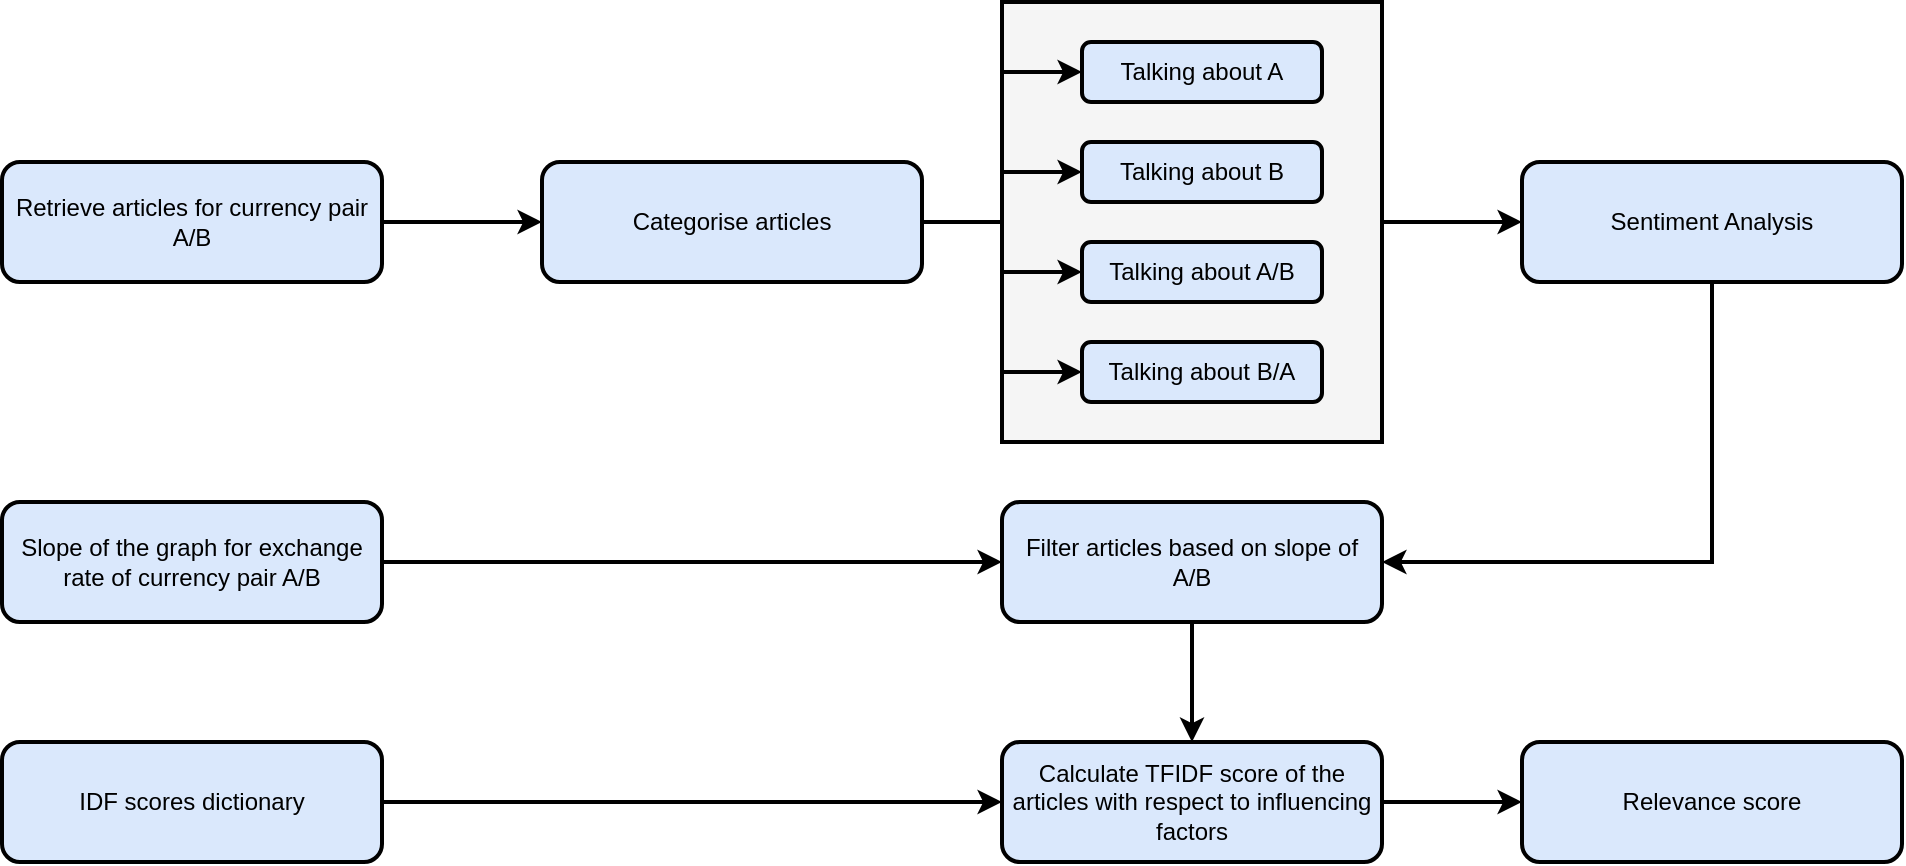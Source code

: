 <mxfile version="13.7.2" type="device"><diagram id="NrCRM8qiMLp74yDKXMti" name="Page-1"><mxGraphModel dx="1186" dy="644" grid="1" gridSize="10" guides="1" tooltips="1" connect="1" arrows="1" fold="1" page="1" pageScale="1" pageWidth="850" pageHeight="1100" math="0" shadow="0"><root><mxCell id="0"/><mxCell id="1" parent="0"/><mxCell id="PqlDiCKiqSGP9VYRMzlL-23" style="edgeStyle=orthogonalEdgeStyle;rounded=0;orthogonalLoop=1;jettySize=auto;html=1;strokeWidth=2;fillColor=#dae8fc;" parent="1" source="PqlDiCKiqSGP9VYRMzlL-16" target="PqlDiCKiqSGP9VYRMzlL-22" edge="1"><mxGeometry relative="1" as="geometry"/></mxCell><mxCell id="PqlDiCKiqSGP9VYRMzlL-16" value="" style="rounded=0;whiteSpace=wrap;html=1;strokeWidth=2;fillColor=#f5f5f5;fontColor=#333333;" parent="1" vertex="1"><mxGeometry x="520" y="70" width="190" height="220" as="geometry"/></mxCell><mxCell id="PqlDiCKiqSGP9VYRMzlL-12" style="edgeStyle=orthogonalEdgeStyle;rounded=0;orthogonalLoop=1;jettySize=auto;html=1;exitX=1;exitY=0.5;exitDx=0;exitDy=0;entryX=0;entryY=0.5;entryDx=0;entryDy=0;strokeWidth=2;fillColor=#dae8fc;" parent="1" source="PqlDiCKiqSGP9VYRMzlL-2" target="PqlDiCKiqSGP9VYRMzlL-11" edge="1"><mxGeometry relative="1" as="geometry"/></mxCell><mxCell id="PqlDiCKiqSGP9VYRMzlL-13" style="edgeStyle=orthogonalEdgeStyle;rounded=0;orthogonalLoop=1;jettySize=auto;html=1;exitX=1;exitY=0.5;exitDx=0;exitDy=0;entryX=0;entryY=0.5;entryDx=0;entryDy=0;strokeWidth=2;fillColor=#dae8fc;" parent="1" source="PqlDiCKiqSGP9VYRMzlL-2" target="PqlDiCKiqSGP9VYRMzlL-10" edge="1"><mxGeometry relative="1" as="geometry"/></mxCell><mxCell id="PqlDiCKiqSGP9VYRMzlL-14" style="edgeStyle=orthogonalEdgeStyle;rounded=0;orthogonalLoop=1;jettySize=auto;html=1;exitX=1;exitY=0.5;exitDx=0;exitDy=0;entryX=0;entryY=0.5;entryDx=0;entryDy=0;strokeWidth=2;fillColor=#dae8fc;" parent="1" source="PqlDiCKiqSGP9VYRMzlL-2" target="PqlDiCKiqSGP9VYRMzlL-9" edge="1"><mxGeometry relative="1" as="geometry"/></mxCell><mxCell id="PqlDiCKiqSGP9VYRMzlL-15" style="edgeStyle=orthogonalEdgeStyle;rounded=0;orthogonalLoop=1;jettySize=auto;html=1;exitX=1;exitY=0.5;exitDx=0;exitDy=0;entryX=0;entryY=0.5;entryDx=0;entryDy=0;strokeWidth=2;fillColor=#dae8fc;" parent="1" source="PqlDiCKiqSGP9VYRMzlL-2" target="PqlDiCKiqSGP9VYRMzlL-8" edge="1"><mxGeometry relative="1" as="geometry"/></mxCell><mxCell id="PqlDiCKiqSGP9VYRMzlL-2" value="Categorise articles" style="rounded=1;whiteSpace=wrap;html=1;strokeWidth=2;fillColor=#dae8fc;" parent="1" vertex="1"><mxGeometry x="290" y="150" width="190" height="60" as="geometry"/></mxCell><mxCell id="PqlDiCKiqSGP9VYRMzlL-8" value="Talking about B/A" style="rounded=1;whiteSpace=wrap;html=1;strokeWidth=2;fillColor=#dae8fc;" parent="1" vertex="1"><mxGeometry x="560" y="240" width="120" height="30" as="geometry"/></mxCell><mxCell id="PqlDiCKiqSGP9VYRMzlL-9" value="Talking about A/B" style="rounded=1;whiteSpace=wrap;html=1;strokeWidth=2;fillColor=#dae8fc;" parent="1" vertex="1"><mxGeometry x="560" y="190" width="120" height="30" as="geometry"/></mxCell><mxCell id="PqlDiCKiqSGP9VYRMzlL-10" value="Talking about B" style="rounded=1;whiteSpace=wrap;html=1;strokeWidth=2;fillColor=#dae8fc;" parent="1" vertex="1"><mxGeometry x="560" y="140" width="120" height="30" as="geometry"/></mxCell><mxCell id="PqlDiCKiqSGP9VYRMzlL-11" value="Talking about A" style="rounded=1;whiteSpace=wrap;html=1;strokeWidth=2;fillColor=#dae8fc;" parent="1" vertex="1"><mxGeometry x="560" y="90" width="120" height="30" as="geometry"/></mxCell><mxCell id="PqlDiCKiqSGP9VYRMzlL-18" style="edgeStyle=orthogonalEdgeStyle;rounded=0;orthogonalLoop=1;jettySize=auto;html=1;strokeWidth=2;fillColor=#dae8fc;" parent="1" source="PqlDiCKiqSGP9VYRMzlL-17" target="PqlDiCKiqSGP9VYRMzlL-2" edge="1"><mxGeometry relative="1" as="geometry"/></mxCell><mxCell id="PqlDiCKiqSGP9VYRMzlL-17" value="Retrieve articles for currency pair A/B" style="rounded=1;whiteSpace=wrap;html=1;strokeWidth=2;fillColor=#dae8fc;" parent="1" vertex="1"><mxGeometry x="20" y="150" width="190" height="60" as="geometry"/></mxCell><mxCell id="PqlDiCKiqSGP9VYRMzlL-35" style="edgeStyle=orthogonalEdgeStyle;rounded=0;orthogonalLoop=1;jettySize=auto;html=1;entryX=1;entryY=0.5;entryDx=0;entryDy=0;strokeWidth=2;exitX=0.5;exitY=1;exitDx=0;exitDy=0;fillColor=#dae8fc;" parent="1" source="PqlDiCKiqSGP9VYRMzlL-22" target="PqlDiCKiqSGP9VYRMzlL-24" edge="1"><mxGeometry relative="1" as="geometry"><Array as="points"><mxPoint x="875" y="350"/></Array></mxGeometry></mxCell><mxCell id="PqlDiCKiqSGP9VYRMzlL-22" value="Sentiment Analysis" style="rounded=1;whiteSpace=wrap;html=1;strokeWidth=2;fillColor=#dae8fc;" parent="1" vertex="1"><mxGeometry x="780" y="150" width="190" height="60" as="geometry"/></mxCell><mxCell id="PqlDiCKiqSGP9VYRMzlL-30" value="" style="edgeStyle=orthogonalEdgeStyle;rounded=0;orthogonalLoop=1;jettySize=auto;html=1;strokeWidth=2;fillColor=#dae8fc;" parent="1" source="PqlDiCKiqSGP9VYRMzlL-24" target="PqlDiCKiqSGP9VYRMzlL-29" edge="1"><mxGeometry relative="1" as="geometry"/></mxCell><mxCell id="PqlDiCKiqSGP9VYRMzlL-24" value="Filter articles based on slope of A/B" style="whiteSpace=wrap;html=1;rounded=1;strokeWidth=2;fillColor=#dae8fc;" parent="1" vertex="1"><mxGeometry x="520" y="320" width="190" height="60" as="geometry"/></mxCell><mxCell id="PqlDiCKiqSGP9VYRMzlL-27" style="edgeStyle=orthogonalEdgeStyle;rounded=0;orthogonalLoop=1;jettySize=auto;html=1;entryX=0;entryY=0.5;entryDx=0;entryDy=0;strokeWidth=2;fillColor=#dae8fc;" parent="1" source="PqlDiCKiqSGP9VYRMzlL-26" target="PqlDiCKiqSGP9VYRMzlL-24" edge="1"><mxGeometry relative="1" as="geometry"/></mxCell><mxCell id="PqlDiCKiqSGP9VYRMzlL-26" value="Slope of the graph for exchange rate of currency pair A/B" style="rounded=1;whiteSpace=wrap;html=1;strokeWidth=2;fillColor=#dae8fc;" parent="1" vertex="1"><mxGeometry x="20" y="320" width="190" height="60" as="geometry"/></mxCell><mxCell id="PqlDiCKiqSGP9VYRMzlL-31" style="edgeStyle=orthogonalEdgeStyle;rounded=0;orthogonalLoop=1;jettySize=auto;html=1;entryX=0;entryY=0.5;entryDx=0;entryDy=0;strokeWidth=2;fillColor=#dae8fc;" parent="1" source="PqlDiCKiqSGP9VYRMzlL-28" target="PqlDiCKiqSGP9VYRMzlL-29" edge="1"><mxGeometry relative="1" as="geometry"/></mxCell><mxCell id="PqlDiCKiqSGP9VYRMzlL-28" value="IDF scores dictionary" style="rounded=1;whiteSpace=wrap;html=1;strokeWidth=2;fillColor=#dae8fc;" parent="1" vertex="1"><mxGeometry x="20" y="440" width="190" height="60" as="geometry"/></mxCell><mxCell id="PqlDiCKiqSGP9VYRMzlL-34" value="" style="edgeStyle=orthogonalEdgeStyle;rounded=0;orthogonalLoop=1;jettySize=auto;html=1;strokeWidth=2;fillColor=#dae8fc;" parent="1" source="PqlDiCKiqSGP9VYRMzlL-29" target="PqlDiCKiqSGP9VYRMzlL-33" edge="1"><mxGeometry relative="1" as="geometry"/></mxCell><mxCell id="PqlDiCKiqSGP9VYRMzlL-29" value="Calculate TFIDF score of the articles with respect to influencing factors" style="whiteSpace=wrap;html=1;rounded=1;strokeWidth=2;fillColor=#dae8fc;" parent="1" vertex="1"><mxGeometry x="520" y="440" width="190" height="60" as="geometry"/></mxCell><mxCell id="PqlDiCKiqSGP9VYRMzlL-33" value="Relevance score" style="whiteSpace=wrap;html=1;rounded=1;strokeWidth=2;fillColor=#dae8fc;" parent="1" vertex="1"><mxGeometry x="780" y="440" width="190" height="60" as="geometry"/></mxCell></root></mxGraphModel></diagram></mxfile>